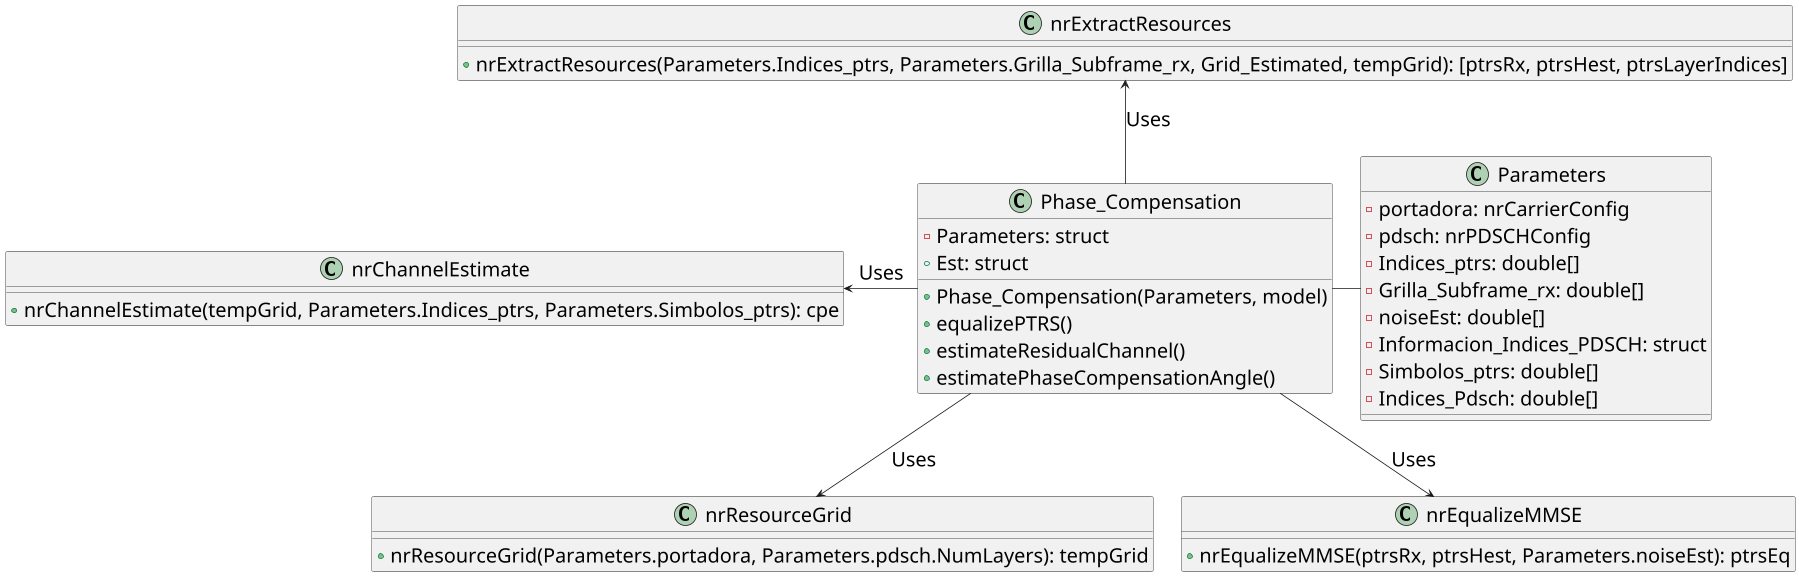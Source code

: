 @startuml Phase_Compensation

skinparam defaultFontName Segoe UI
skinparam defaultFontSize 25
scale 1800*1800

<style>
    node {
        Fontcolor #000000
        LineThickness 1
        LineColor black
    }
    folder {
        Fontcolor  #FFFFFF
        BackGroundColor #004073
        LineThickness 1
        LineColor black
    }
    package {
        BackGroundColor #12bdb9
        LineThickness 1
        LineColor black
    }

    file {
        BackGroundColor #d3d6de
        LineThickness 1
        LineColor black
    }

    component{
        BackGroundColor #d3d6de
        LineThickness 1
        LineColor black
    }
</style>

class Phase_Compensation {
  -Parameters: struct
  +Est: struct
  +Phase_Compensation(Parameters, model)
  +equalizePTRS()
  +estimateResidualChannel()
  +estimatePhaseCompensationAngle()
}

class Parameters {
  -portadora: nrCarrierConfig
  -pdsch: nrPDSCHConfig
  -Indices_ptrs: double[]
  -Grilla_Subframe_rx: double[]
  -noiseEst: double[]
  -Informacion_Indices_PDSCH: struct
  -Simbolos_ptrs: double[]
  -Indices_Pdsch: double[]
}

class nrResourceGrid {
  +nrResourceGrid(Parameters.portadora, Parameters.pdsch.NumLayers): tempGrid
}

class nrExtractResources {
  +nrExtractResources(Parameters.Indices_ptrs, Parameters.Grilla_Subframe_rx, Grid_Estimated, tempGrid): [ptrsRx, ptrsHest, ptrsLayerIndices]
}

class nrEqualizeMMSE {
  +nrEqualizeMMSE(ptrsRx, ptrsHest, Parameters.noiseEst): ptrsEq
}

class nrChannelEstimate {
  +nrChannelEstimate(tempGrid, Parameters.Indices_ptrs, Parameters.Simbolos_ptrs): cpe
}

Phase_Compensation -right- Parameters
Phase_Compensation --> nrResourceGrid: Uses
Phase_Compensation -up-> nrExtractResources: Uses
Phase_Compensation -down-> nrEqualizeMMSE: Uses
Phase_Compensation -left-> nrChannelEstimate: Uses

@enduml
